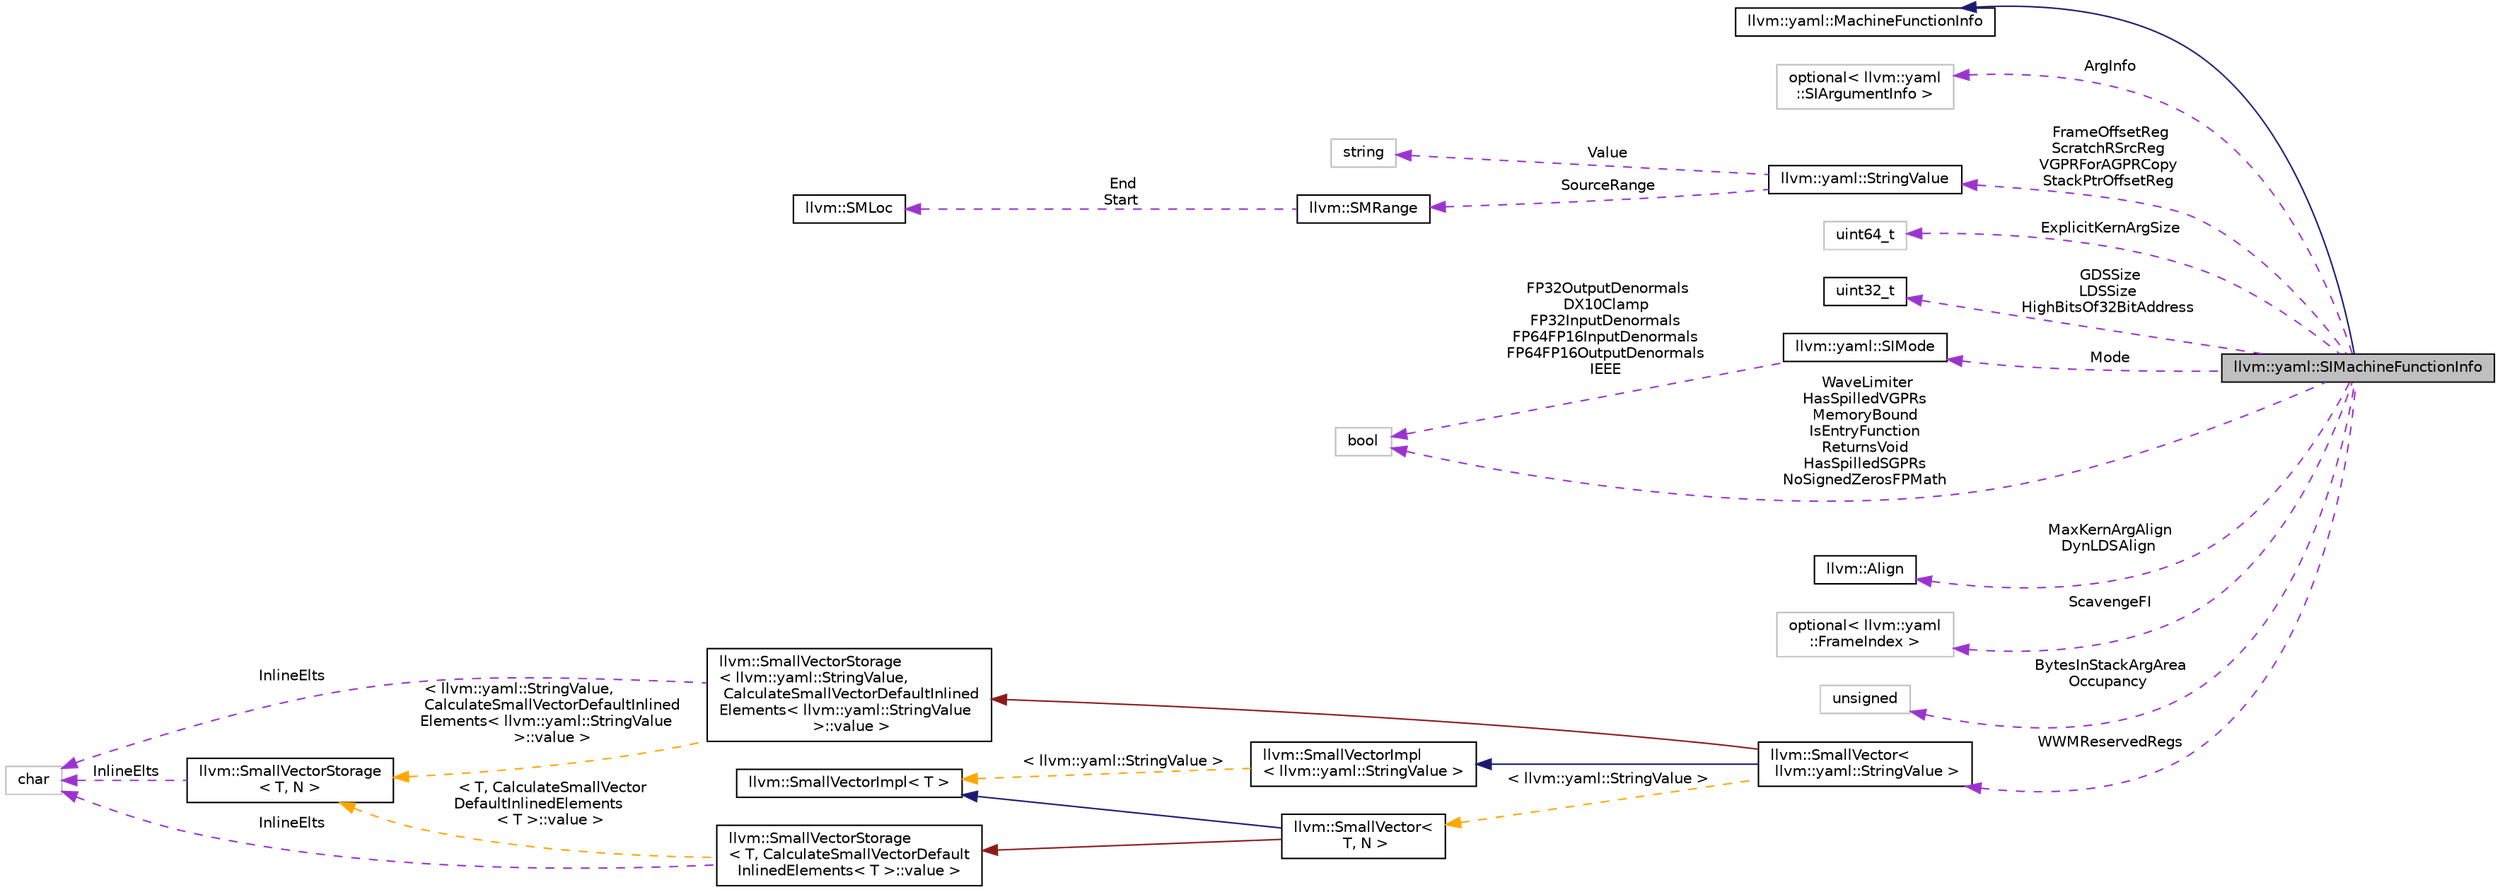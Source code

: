 digraph "llvm::yaml::SIMachineFunctionInfo"
{
 // LATEX_PDF_SIZE
  bgcolor="transparent";
  edge [fontname="Helvetica",fontsize="10",labelfontname="Helvetica",labelfontsize="10"];
  node [fontname="Helvetica",fontsize="10",shape=record];
  rankdir="LR";
  Node1 [label="llvm::yaml::SIMachineFunctionInfo",height=0.2,width=0.4,color="black", fillcolor="grey75", style="filled", fontcolor="black",tooltip=" "];
  Node2 -> Node1 [dir="back",color="midnightblue",fontsize="10",style="solid",fontname="Helvetica"];
  Node2 [label="llvm::yaml::MachineFunctionInfo",height=0.2,width=0.4,color="black",URL="$structllvm_1_1yaml_1_1MachineFunctionInfo.html",tooltip="Targets should override this in a way that mirrors the implementation of llvm::MachineFunctionInfo."];
  Node3 -> Node1 [dir="back",color="darkorchid3",fontsize="10",style="dashed",label=" ArgInfo" ,fontname="Helvetica"];
  Node3 [label="optional\< llvm::yaml\l::SIArgumentInfo \>",height=0.2,width=0.4,color="grey75",tooltip=" "];
  Node4 -> Node1 [dir="back",color="darkorchid3",fontsize="10",style="dashed",label=" FrameOffsetReg\nScratchRSrcReg\nVGPRForAGPRCopy\nStackPtrOffsetReg" ,fontname="Helvetica"];
  Node4 [label="llvm::yaml::StringValue",height=0.2,width=0.4,color="black",URL="$structllvm_1_1yaml_1_1StringValue.html",tooltip="A wrapper around std::string which contains a source range that's being set during parsing."];
  Node5 -> Node4 [dir="back",color="darkorchid3",fontsize="10",style="dashed",label=" SourceRange" ,fontname="Helvetica"];
  Node5 [label="llvm::SMRange",height=0.2,width=0.4,color="black",URL="$classllvm_1_1SMRange.html",tooltip="Represents a range in source code."];
  Node6 -> Node5 [dir="back",color="darkorchid3",fontsize="10",style="dashed",label=" End\nStart" ,fontname="Helvetica"];
  Node6 [label="llvm::SMLoc",height=0.2,width=0.4,color="black",URL="$classllvm_1_1SMLoc.html",tooltip="Represents a location in source code."];
  Node7 -> Node4 [dir="back",color="darkorchid3",fontsize="10",style="dashed",label=" Value" ,fontname="Helvetica"];
  Node7 [label="string",height=0.2,width=0.4,color="grey75",tooltip=" "];
  Node8 -> Node1 [dir="back",color="darkorchid3",fontsize="10",style="dashed",label=" ExplicitKernArgSize" ,fontname="Helvetica"];
  Node8 [label="uint64_t",height=0.2,width=0.4,color="grey75",tooltip=" "];
  Node9 -> Node1 [dir="back",color="darkorchid3",fontsize="10",style="dashed",label=" GDSSize\nLDSSize\nHighBitsOf32BitAddress" ,fontname="Helvetica"];
  Node9 [label="uint32_t",height=0.2,width=0.4,color="black",URL="$classuint32__t.html",tooltip=" "];
  Node10 -> Node1 [dir="back",color="darkorchid3",fontsize="10",style="dashed",label=" WaveLimiter\nHasSpilledVGPRs\nMemoryBound\nIsEntryFunction\nReturnsVoid\nHasSpilledSGPRs\nNoSignedZerosFPMath" ,fontname="Helvetica"];
  Node10 [label="bool",height=0.2,width=0.4,color="grey75",tooltip=" "];
  Node11 -> Node1 [dir="back",color="darkorchid3",fontsize="10",style="dashed",label=" MaxKernArgAlign\nDynLDSAlign" ,fontname="Helvetica"];
  Node11 [label="llvm::Align",height=0.2,width=0.4,color="black",URL="$structllvm_1_1Align.html",tooltip="This struct is a compact representation of a valid (non-zero power of two) alignment."];
  Node12 -> Node1 [dir="back",color="darkorchid3",fontsize="10",style="dashed",label=" ScavengeFI" ,fontname="Helvetica"];
  Node12 [label="optional\< llvm::yaml\l::FrameIndex \>",height=0.2,width=0.4,color="grey75",tooltip=" "];
  Node13 -> Node1 [dir="back",color="darkorchid3",fontsize="10",style="dashed",label=" BytesInStackArgArea\nOccupancy" ,fontname="Helvetica"];
  Node13 [label="unsigned",height=0.2,width=0.4,color="grey75",tooltip=" "];
  Node14 -> Node1 [dir="back",color="darkorchid3",fontsize="10",style="dashed",label=" WWMReservedRegs" ,fontname="Helvetica"];
  Node14 [label="llvm::SmallVector\<\l llvm::yaml::StringValue \>",height=0.2,width=0.4,color="black",URL="$classllvm_1_1SmallVector.html",tooltip=" "];
  Node15 -> Node14 [dir="back",color="midnightblue",fontsize="10",style="solid",fontname="Helvetica"];
  Node15 [label="llvm::SmallVectorImpl\l\< llvm::yaml::StringValue \>",height=0.2,width=0.4,color="black",URL="$classllvm_1_1SmallVectorImpl.html",tooltip=" "];
  Node16 -> Node15 [dir="back",color="orange",fontsize="10",style="dashed",label=" \< llvm::yaml::StringValue \>" ,fontname="Helvetica"];
  Node16 [label="llvm::SmallVectorImpl\< T \>",height=0.2,width=0.4,color="black",URL="$classllvm_1_1SmallVectorImpl.html",tooltip="This class consists of common code factored out of the SmallVector class to reduce code duplication b..."];
  Node17 -> Node14 [dir="back",color="firebrick4",fontsize="10",style="solid",fontname="Helvetica"];
  Node17 [label="llvm::SmallVectorStorage\l\< llvm::yaml::StringValue,\l CalculateSmallVectorDefaultInlined\lElements\< llvm::yaml::StringValue\l \>::value \>",height=0.2,width=0.4,color="black",URL="$structllvm_1_1SmallVectorStorage.html",tooltip=" "];
  Node18 -> Node17 [dir="back",color="darkorchid3",fontsize="10",style="dashed",label=" InlineElts" ,fontname="Helvetica"];
  Node18 [label="char",height=0.2,width=0.4,color="grey75",tooltip=" "];
  Node19 -> Node17 [dir="back",color="orange",fontsize="10",style="dashed",label=" \< llvm::yaml::StringValue,\l CalculateSmallVectorDefaultInlined\lElements\< llvm::yaml::StringValue\l \>::value \>" ,fontname="Helvetica"];
  Node19 [label="llvm::SmallVectorStorage\l\< T, N \>",height=0.2,width=0.4,color="black",URL="$structllvm_1_1SmallVectorStorage.html",tooltip="Storage for the SmallVector elements."];
  Node18 -> Node19 [dir="back",color="darkorchid3",fontsize="10",style="dashed",label=" InlineElts" ,fontname="Helvetica"];
  Node20 -> Node14 [dir="back",color="orange",fontsize="10",style="dashed",label=" \< llvm::yaml::StringValue \>" ,fontname="Helvetica"];
  Node20 [label="llvm::SmallVector\<\l T, N \>",height=0.2,width=0.4,color="black",URL="$classllvm_1_1SmallVector.html",tooltip="This is a 'vector' (really, a variable-sized array), optimized for the case when the array is small."];
  Node16 -> Node20 [dir="back",color="midnightblue",fontsize="10",style="solid",fontname="Helvetica"];
  Node21 -> Node20 [dir="back",color="firebrick4",fontsize="10",style="solid",fontname="Helvetica"];
  Node21 [label="llvm::SmallVectorStorage\l\< T, CalculateSmallVectorDefault\lInlinedElements\< T \>::value \>",height=0.2,width=0.4,color="black",URL="$structllvm_1_1SmallVectorStorage.html",tooltip=" "];
  Node18 -> Node21 [dir="back",color="darkorchid3",fontsize="10",style="dashed",label=" InlineElts" ,fontname="Helvetica"];
  Node19 -> Node21 [dir="back",color="orange",fontsize="10",style="dashed",label=" \< T, CalculateSmallVector\lDefaultInlinedElements\l\< T \>::value \>" ,fontname="Helvetica"];
  Node22 -> Node1 [dir="back",color="darkorchid3",fontsize="10",style="dashed",label=" Mode" ,fontname="Helvetica"];
  Node22 [label="llvm::yaml::SIMode",height=0.2,width=0.4,color="black",URL="$structllvm_1_1yaml_1_1SIMode.html",tooltip=" "];
  Node10 -> Node22 [dir="back",color="darkorchid3",fontsize="10",style="dashed",label=" FP32OutputDenormals\nDX10Clamp\nFP32InputDenormals\nFP64FP16InputDenormals\nFP64FP16OutputDenormals\nIEEE" ,fontname="Helvetica"];
}
